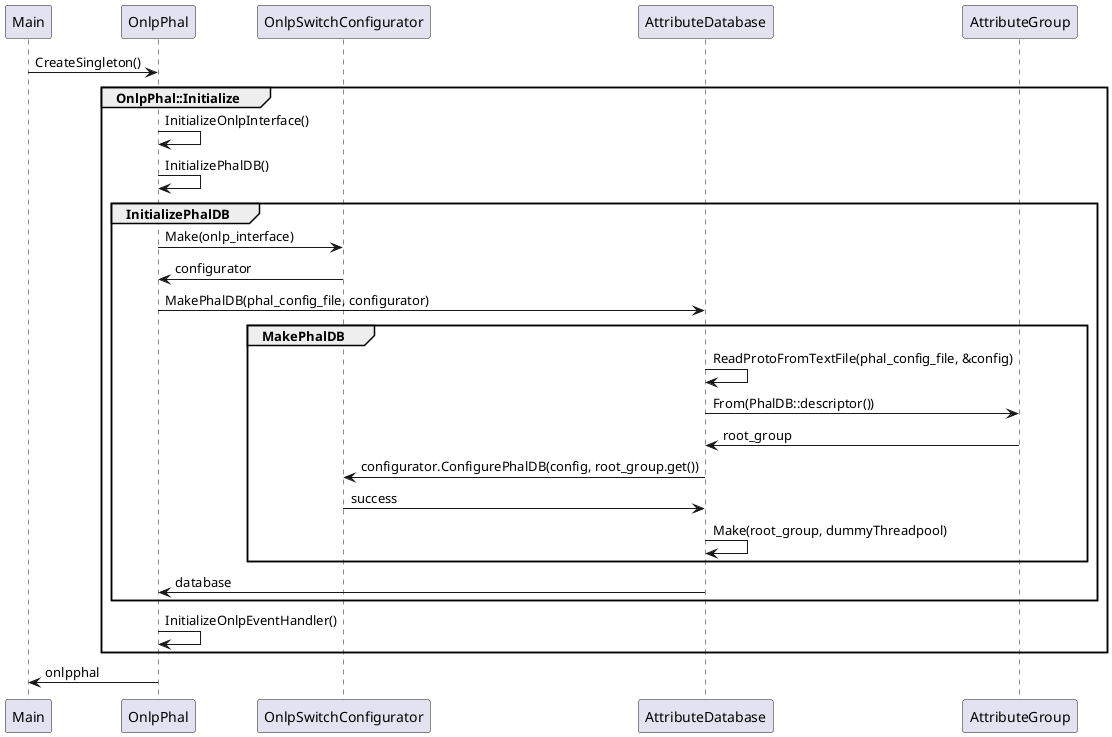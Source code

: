@startuml
Main -> OnlpPhal: CreateSingleton()
group OnlpPhal::Initialize
  OnlpPhal -> OnlpPhal: InitializeOnlpInterface()
  OnlpPhal -> OnlpPhal: InitializePhalDB()
  group InitializePhalDB
    OnlpPhal -> OnlpSwitchConfigurator: Make(onlp_interface)
    OnlpPhal <- OnlpSwitchConfigurator: configurator
    OnlpPhal -> AttributeDatabase: MakePhalDB(phal_config_file, configurator)
    group MakePhalDB
      AttributeDatabase -> AttributeDatabase: ReadProtoFromTextFile(phal_config_file, &config)
      AttributeDatabase -> AttributeGroup: From(PhalDB::descriptor())
      AttributeDatabase <- AttributeGroup: root_group
      AttributeDatabase -> OnlpSwitchConfigurator: configurator.ConfigurePhalDB(config, root_group.get())
      AttributeDatabase <- OnlpSwitchConfigurator: success
      AttributeDatabase -> AttributeDatabase: Make(root_group, dummyThreadpool)
    end
    OnlpPhal <- AttributeDatabase: database
  end
  OnlpPhal -> OnlpPhal: InitializeOnlpEventHandler()
end
Main <- OnlpPhal: onlpphal
@enduml
